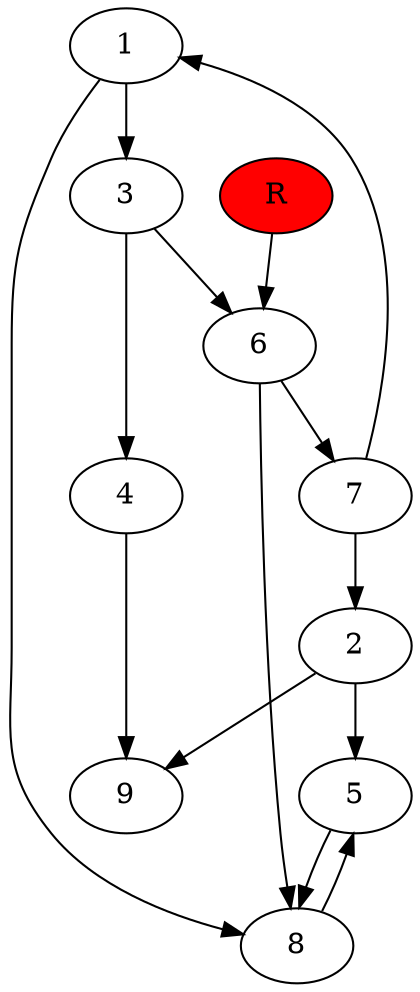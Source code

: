 digraph prb6590 {
	1
	2
	3
	4
	5
	6
	7
	8
	R [fillcolor="#ff0000" style=filled]
	1 -> 3
	1 -> 8
	2 -> 5
	2 -> 9
	3 -> 4
	3 -> 6
	4 -> 9
	5 -> 8
	6 -> 7
	6 -> 8
	7 -> 1
	7 -> 2
	8 -> 5
	R -> 6
}
